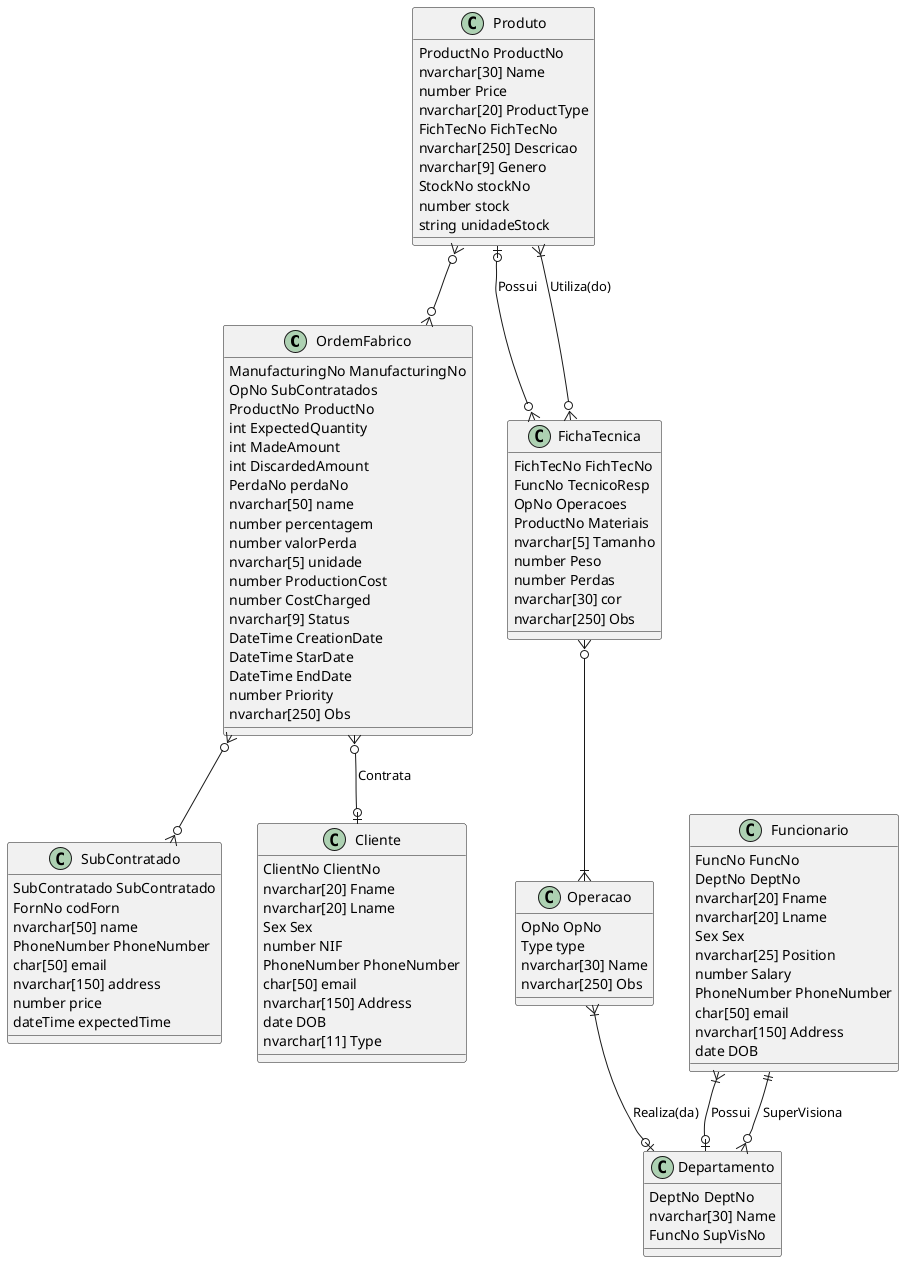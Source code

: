 @startuml tableBD

/'
Falta SubContratados, SubContratados
'/


/'
Ainda é o concetual
'/


/'
Agregações:
Funcionario com Departamento
Departamento com OperaçãoInterna
FichaTecnica com Operacao

Composições:
Produto com Ordem de fabrico
Cliente com Ordem de fabrico
Produto com Ficha Tecnica
OperacaoSubContratada com Operacao
OperacaoInterna com Operacao
'/

/'
Define os Produto a fabricar,
Quantidades necessárias
Prazos de conclusão

int ExpectedQuantity
int MadeAmount
int DiscardedAmount (Este 3 atributos diz respeito a quantidade produzida por produto)

'/
class OrdemFabrico {
    ManufacturingNo ManufacturingNo
    OpNo SubContratados
    ProductNo ProductNo
    int ExpectedQuantity
    int MadeAmount
    int DiscardedAmount
    PerdaNo perdaNo 
    nvarchar[50] name 
    number percentagem 
    number valorPerda
    nvarchar[5] unidade
    number ProductionCost
    number CostCharged
    nvarchar[9] Status 
    DateTime CreationDate
    DateTime StarDate
    DateTime EndDate
    number Priority
    nvarchar[250] Obs
}   

/'
O stock é quantidade que tem de produto
O fornecedor vai ter os campos da tabela e o produto 
pode ter varios

Talvez haja uma tabela materiais que liga juntamente
ao produto há tabela operação
'/
class Produto {
    ProductNo ProductNo
    nvarchar[30] Name 
    number Price 
    nvarchar[20] ProductType
    FichTecNo FichTecNo
    nvarchar[250] Descricao
    nvarchar[9] Genero
    StockNo stockNo
    number stock 
    string unidadeStock
}

/'
Conjunto de operações necessarias para a produção
de um produto
'/
class FichaTecnica {
    FichTecNo FichTecNo
    FuncNo TecnicoResp 
    OpNo Operacoes
    ProductNo Materiais
    nvarchar[5] Tamanho
    number Peso
    number Perdas
    nvarchar[30] cor
    nvarchar[250] Obs
}

/'
Parceiro externo que pode desenvolver uma operação
Ver se apenas um subContratado pode fazer uma e so uma operação
'/
class Operacao {
    OpNo OpNo 
    Type type 
    nvarchar[30] Name 
    nvarchar[250] Obs
}

/'
ExpectedTime, acho que é o unico que não é preciso
'/
class SubContratado {
    SubContratado SubContratado
    FornNo codForn 
    nvarchar[50] name
    PhoneNumber PhoneNumber
    char[50] email
    nvarchar[150] address
    number price 
    dateTime expectedTime 
}


/'Extras se quissermos complicar'/

/'Setor da fabrica responsável por uma determinada
operacao'/
class Departamento {
    DeptNo DeptNo 
    nvarchar[30] Name
    FuncNo SupVisNo 
}

/'
Funcionario da fabrica, que faz parte de um setor
'/
class Funcionario {
    FuncNo FuncNo
    DeptNo DeptNo 
    nvarchar[20] Fname
    nvarchar[20] Lname
    Sex Sex
    nvarchar[25] Position
    number Salary
    PhoneNumber PhoneNumber 
    char[50] email
    nvarchar[150] Address
    date DOB
}

class Cliente {
    ClientNo ClientNo
    nvarchar[20] Fname
    nvarchar[20] Lname
    Sex Sex
    number NIF 
    PhoneNumber PhoneNumber 
    char[50] email
    nvarchar[150] Address 
    date DOB 
    nvarchar[11] Type  
}

/'
Relacionamento dos Funcionarios
'/
Funcionario }|--o| Departamento: Possui
Funcionario ||--o{ Departamento: SuperVisiona 

/'
Relacionamento das Operacoes Interna
'/
Operacao }|--o| Departamento: Realiza(da)

/'
Relacionamento Ficha Tecnica
'/
FichaTecnica }o--|{ Operacao
FichaTecnica }o--|{ Produto: Utiliza(do)

/'
Relacionamentos do Produto
'/
Produto |o--o{ FichaTecnica: Possui
Produto }o--o{ OrdemFabrico

/'
Relacionamento Ordem Fabrico
'/
OrdemFabrico }o--o| Cliente: Contrata
OrdemFabrico }o--o{ SubContratado

@enduml